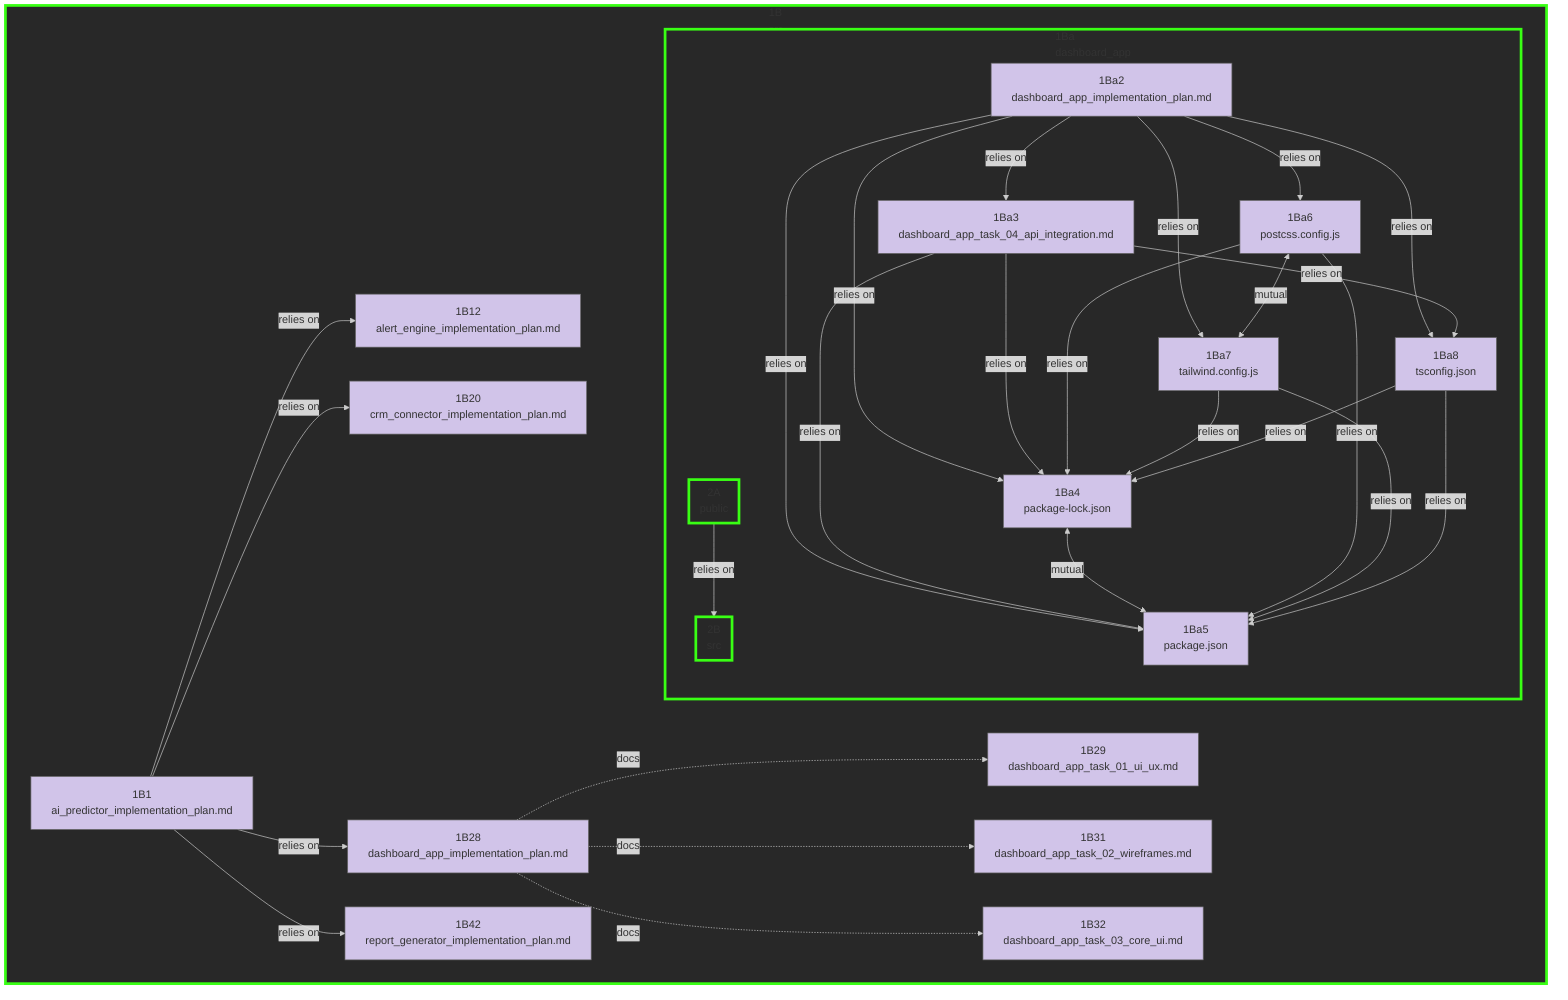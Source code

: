 flowchart TB
  classDef module fill:#f9f,stroke:#333,stroke-width:2px,color:#333,font-weight:bold;
  classDef file fill:#D1C4E9,stroke:#666,stroke-width:1px,color:#333;
  classDef doc fill:#D1C4E9,stroke:#666,stroke-width:1px,color:#333;
  classDef focusNode stroke:#007bff,stroke-width:3px;
  linkStyle default stroke:#CCCCCC,stroke-width:1px

  %% -- Nodes and Subgraphs --
  subgraph sg_1B ["1B<br>src"]
    style sg_1B fill:#282828,stroke:#39FF14,stroke-width:4px
    1B1["1B1<br>ai_predictor_implementation_plan.md"]
    class 1B1 file
    1B12["1B12<br>alert_engine_implementation_plan.md"]
    class 1B12 file
    1B20["1B20<br>crm_connector_implementation_plan.md"]
    class 1B20 file
    1B28["1B28<br>dashboard_app_implementation_plan.md"]
    class 1B28 file
    1B29["1B29<br>dashboard_app_task_01_ui_ux.md"]
    class 1B29 file
    1B31["1B31<br>dashboard_app_task_02_wireframes.md"]
    class 1B31 file
    1B32["1B32<br>dashboard_app_task_03_core_ui.md"]
    class 1B32 file
    1B42["1B42<br>report_generator_implementation_plan.md"]
    class 1B42 file
    subgraph sg_1Ba ["1Ba<br>dashboard_app"]
      style sg_1Ba fill:#282828,stroke:#39FF14,stroke-width:4px
      1Ba2["1Ba2<br>dashboard_app_implementation_plan.md"]
      class 1Ba2 file
      1Ba3["1Ba3<br>dashboard_app_task_04_api_integration.md"]
      class 1Ba3 file
      1Ba4["1Ba4<br>package-lock.json"]
      class 1Ba4 file
      1Ba5["1Ba5<br>package.json"]
      class 1Ba5 file
      1Ba6["1Ba6<br>postcss.config.js"]
      class 1Ba6 file
      1Ba7["1Ba7<br>tailwind.config.js"]
      class 1Ba7 file
      1Ba8["1Ba8<br>tsconfig.json"]
      class 1Ba8 file
      subgraph sg_2A ["2A<br>public"]
        style sg_2A fill:#282828,stroke:#39FF14,stroke-width:4px
      end
      subgraph sg_2B ["2B<br>src"]
        style sg_2B fill:#282828,stroke:#39FF14,stroke-width:4px
      end
    end
  end

  %% -- Fallback Node Definitions --

  %% -- Dependencies --
  1B1 -->|"relies on"| 1B12
  1B1 -->|"relies on"| 1B20
  1B1 -->|"relies on"| 1B28
  1B1 -->|"relies on"| 1B42
  1B28 -.->|"docs"| 1B29
  1B28 -.->|"docs"| 1B31
  1B28 -.->|"docs"| 1B32
  1Ba2 -->|"relies on"| 1Ba3
  1Ba2 -->|"relies on"| 1Ba4
  1Ba2 -->|"relies on"| 1Ba5
  1Ba2 -->|"relies on"| 1Ba6
  1Ba2 -->|"relies on"| 1Ba7
  1Ba2 -->|"relies on"| 1Ba8
  1Ba3 -->|"relies on"| 1Ba4
  1Ba3 -->|"relies on"| 1Ba5
  1Ba3 -->|"relies on"| 1Ba8
  1Ba4 <-->|"mutual"| 1Ba5
  1Ba6 -->|"relies on"| 1Ba4
  1Ba6 -->|"relies on"| 1Ba5
  1Ba6 <-->|"mutual"| 1Ba7
  1Ba7 -->|"relies on"| 1Ba4
  1Ba7 -->|"relies on"| 1Ba5
  1Ba8 -->|"relies on"| 1Ba4
  1Ba8 -->|"relies on"| 1Ba5
  sg_2A -->|"relies on"| sg_2B